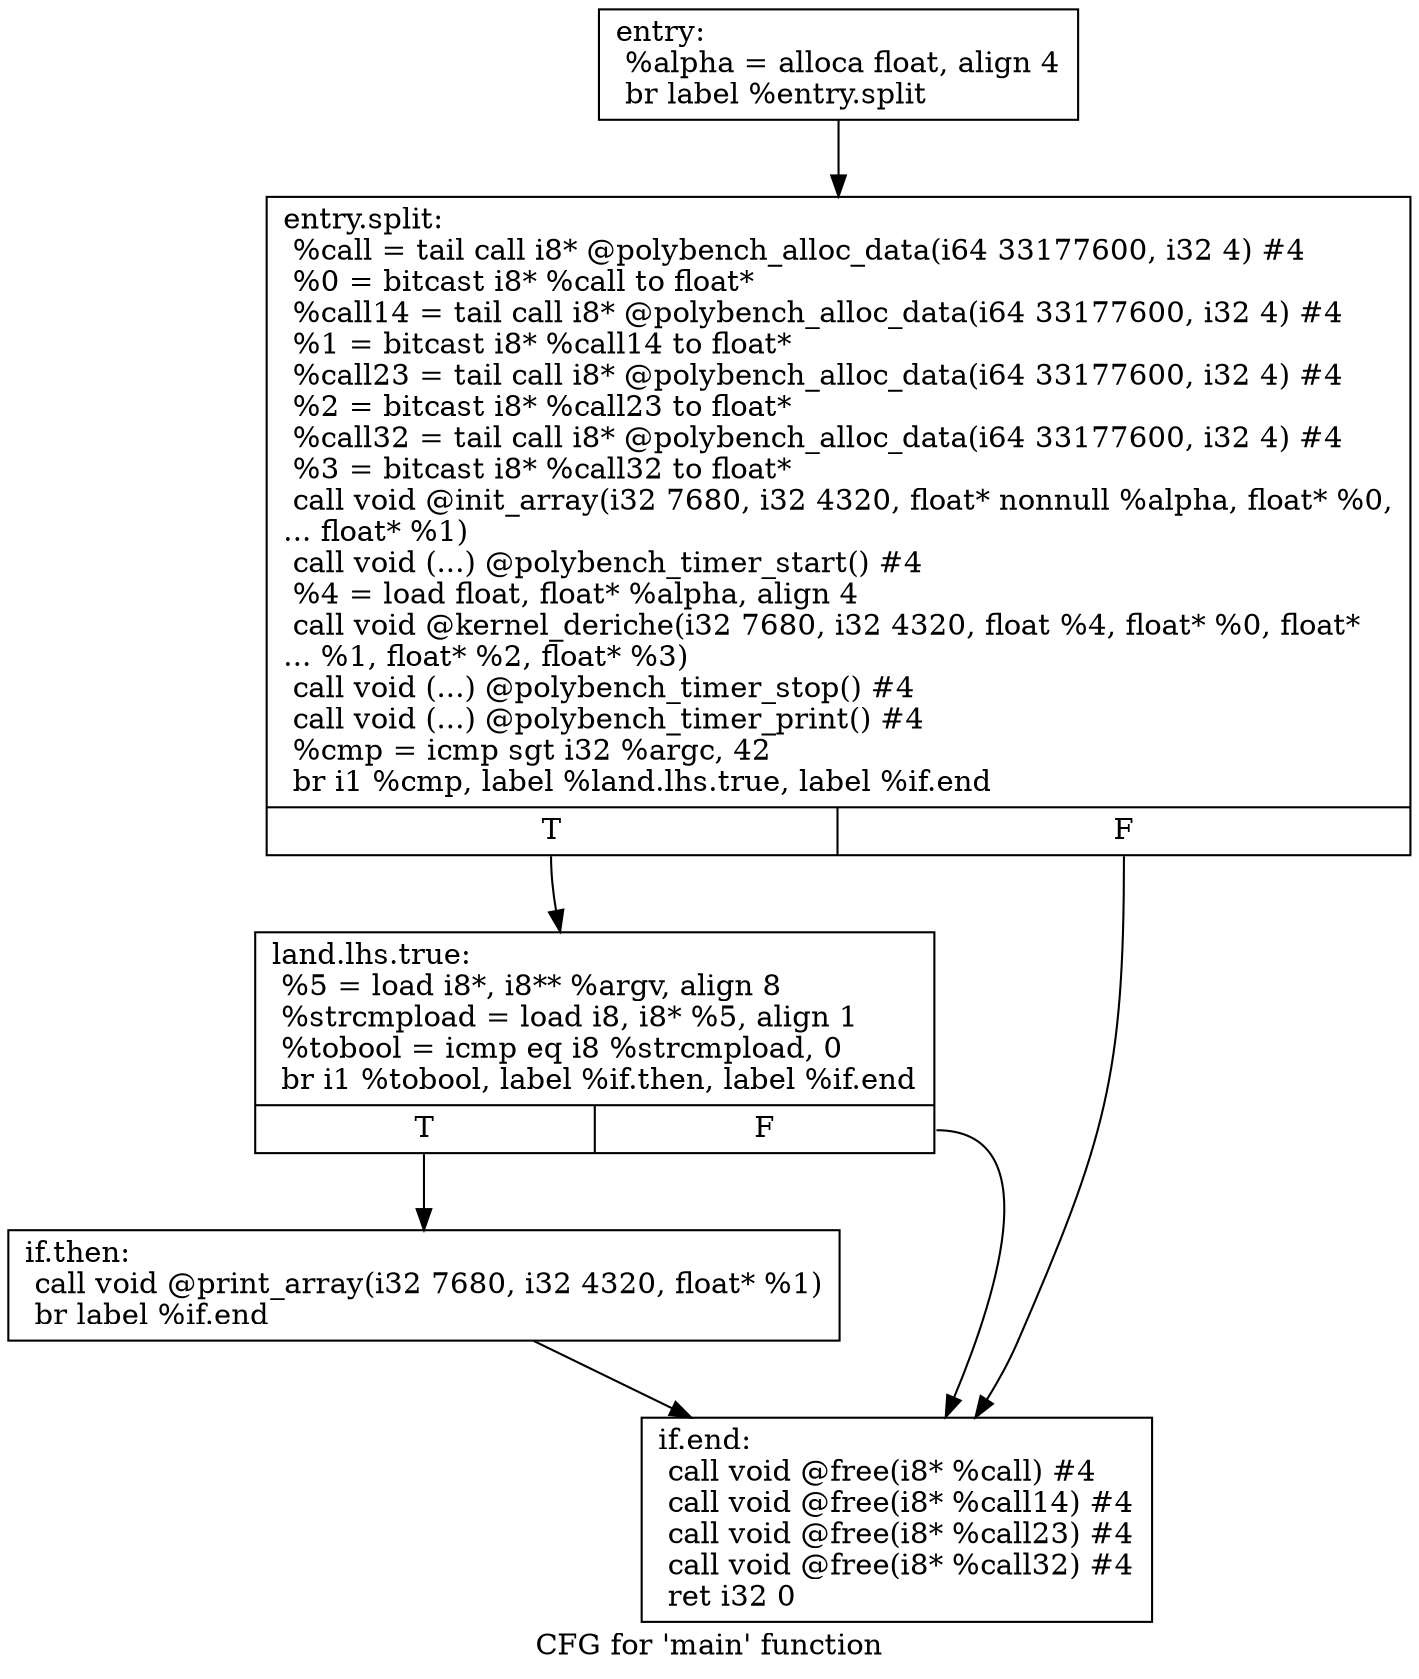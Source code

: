 digraph "CFG for 'main' function" {
	label="CFG for 'main' function";

	Node0x7f8d5140c630 [shape=record,label="{entry:\l  %alpha = alloca float, align 4\l  br label %entry.split\l}"];
	Node0x7f8d5140c630 -> Node0x7f8d5140c6a0;
	Node0x7f8d5140c6a0 [shape=record,label="{entry.split:                                      \l  %call = tail call i8* @polybench_alloc_data(i64 33177600, i32 4) #4\l  %0 = bitcast i8* %call to float*\l  %call14 = tail call i8* @polybench_alloc_data(i64 33177600, i32 4) #4\l  %1 = bitcast i8* %call14 to float*\l  %call23 = tail call i8* @polybench_alloc_data(i64 33177600, i32 4) #4\l  %2 = bitcast i8* %call23 to float*\l  %call32 = tail call i8* @polybench_alloc_data(i64 33177600, i32 4) #4\l  %3 = bitcast i8* %call32 to float*\l  call void @init_array(i32 7680, i32 4320, float* nonnull %alpha, float* %0,\l... float* %1)\l  call void (...) @polybench_timer_start() #4\l  %4 = load float, float* %alpha, align 4\l  call void @kernel_deriche(i32 7680, i32 4320, float %4, float* %0, float*\l... %1, float* %2, float* %3)\l  call void (...) @polybench_timer_stop() #4\l  call void (...) @polybench_timer_print() #4\l  %cmp = icmp sgt i32 %argc, 42\l  br i1 %cmp, label %land.lhs.true, label %if.end\l|{<s0>T|<s1>F}}"];
	Node0x7f8d5140c6a0:s0 -> Node0x7f8d5140de30;
	Node0x7f8d5140c6a0:s1 -> Node0x7f8d5140def0;
	Node0x7f8d5140de30 [shape=record,label="{land.lhs.true:                                    \l  %5 = load i8*, i8** %argv, align 8\l  %strcmpload = load i8, i8* %5, align 1\l  %tobool = icmp eq i8 %strcmpload, 0\l  br i1 %tobool, label %if.then, label %if.end\l|{<s0>T|<s1>F}}"];
	Node0x7f8d5140de30:s0 -> Node0x7f8d5140e320;
	Node0x7f8d5140de30:s1 -> Node0x7f8d5140def0;
	Node0x7f8d5140e320 [shape=record,label="{if.then:                                          \l  call void @print_array(i32 7680, i32 4320, float* %1)\l  br label %if.end\l}"];
	Node0x7f8d5140e320 -> Node0x7f8d5140def0;
	Node0x7f8d5140def0 [shape=record,label="{if.end:                                           \l  call void @free(i8* %call) #4\l  call void @free(i8* %call14) #4\l  call void @free(i8* %call23) #4\l  call void @free(i8* %call32) #4\l  ret i32 0\l}"];
}
